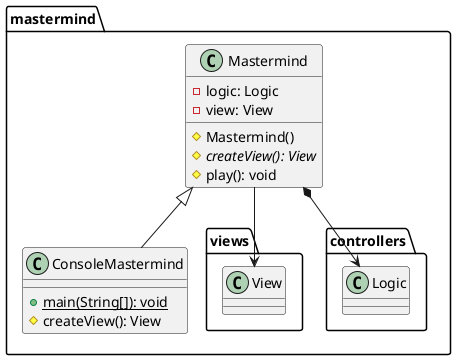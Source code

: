 @startuml mastermind

class  mastermind.ConsoleMastermind{
+ {static} main(String[]): void
# createView(): View
}

mastermind.Mastermind <|-down- mastermind.ConsoleMastermind

class  mastermind.Mastermind{
- logic: Logic
- view: View
# Mastermind()
# {abstract} createView(): View
# play(): void
}

mastermind.Mastermind --> mastermind.views.View
mastermind.Mastermind *-down-> mastermind.controllers.Logic

@enduml
